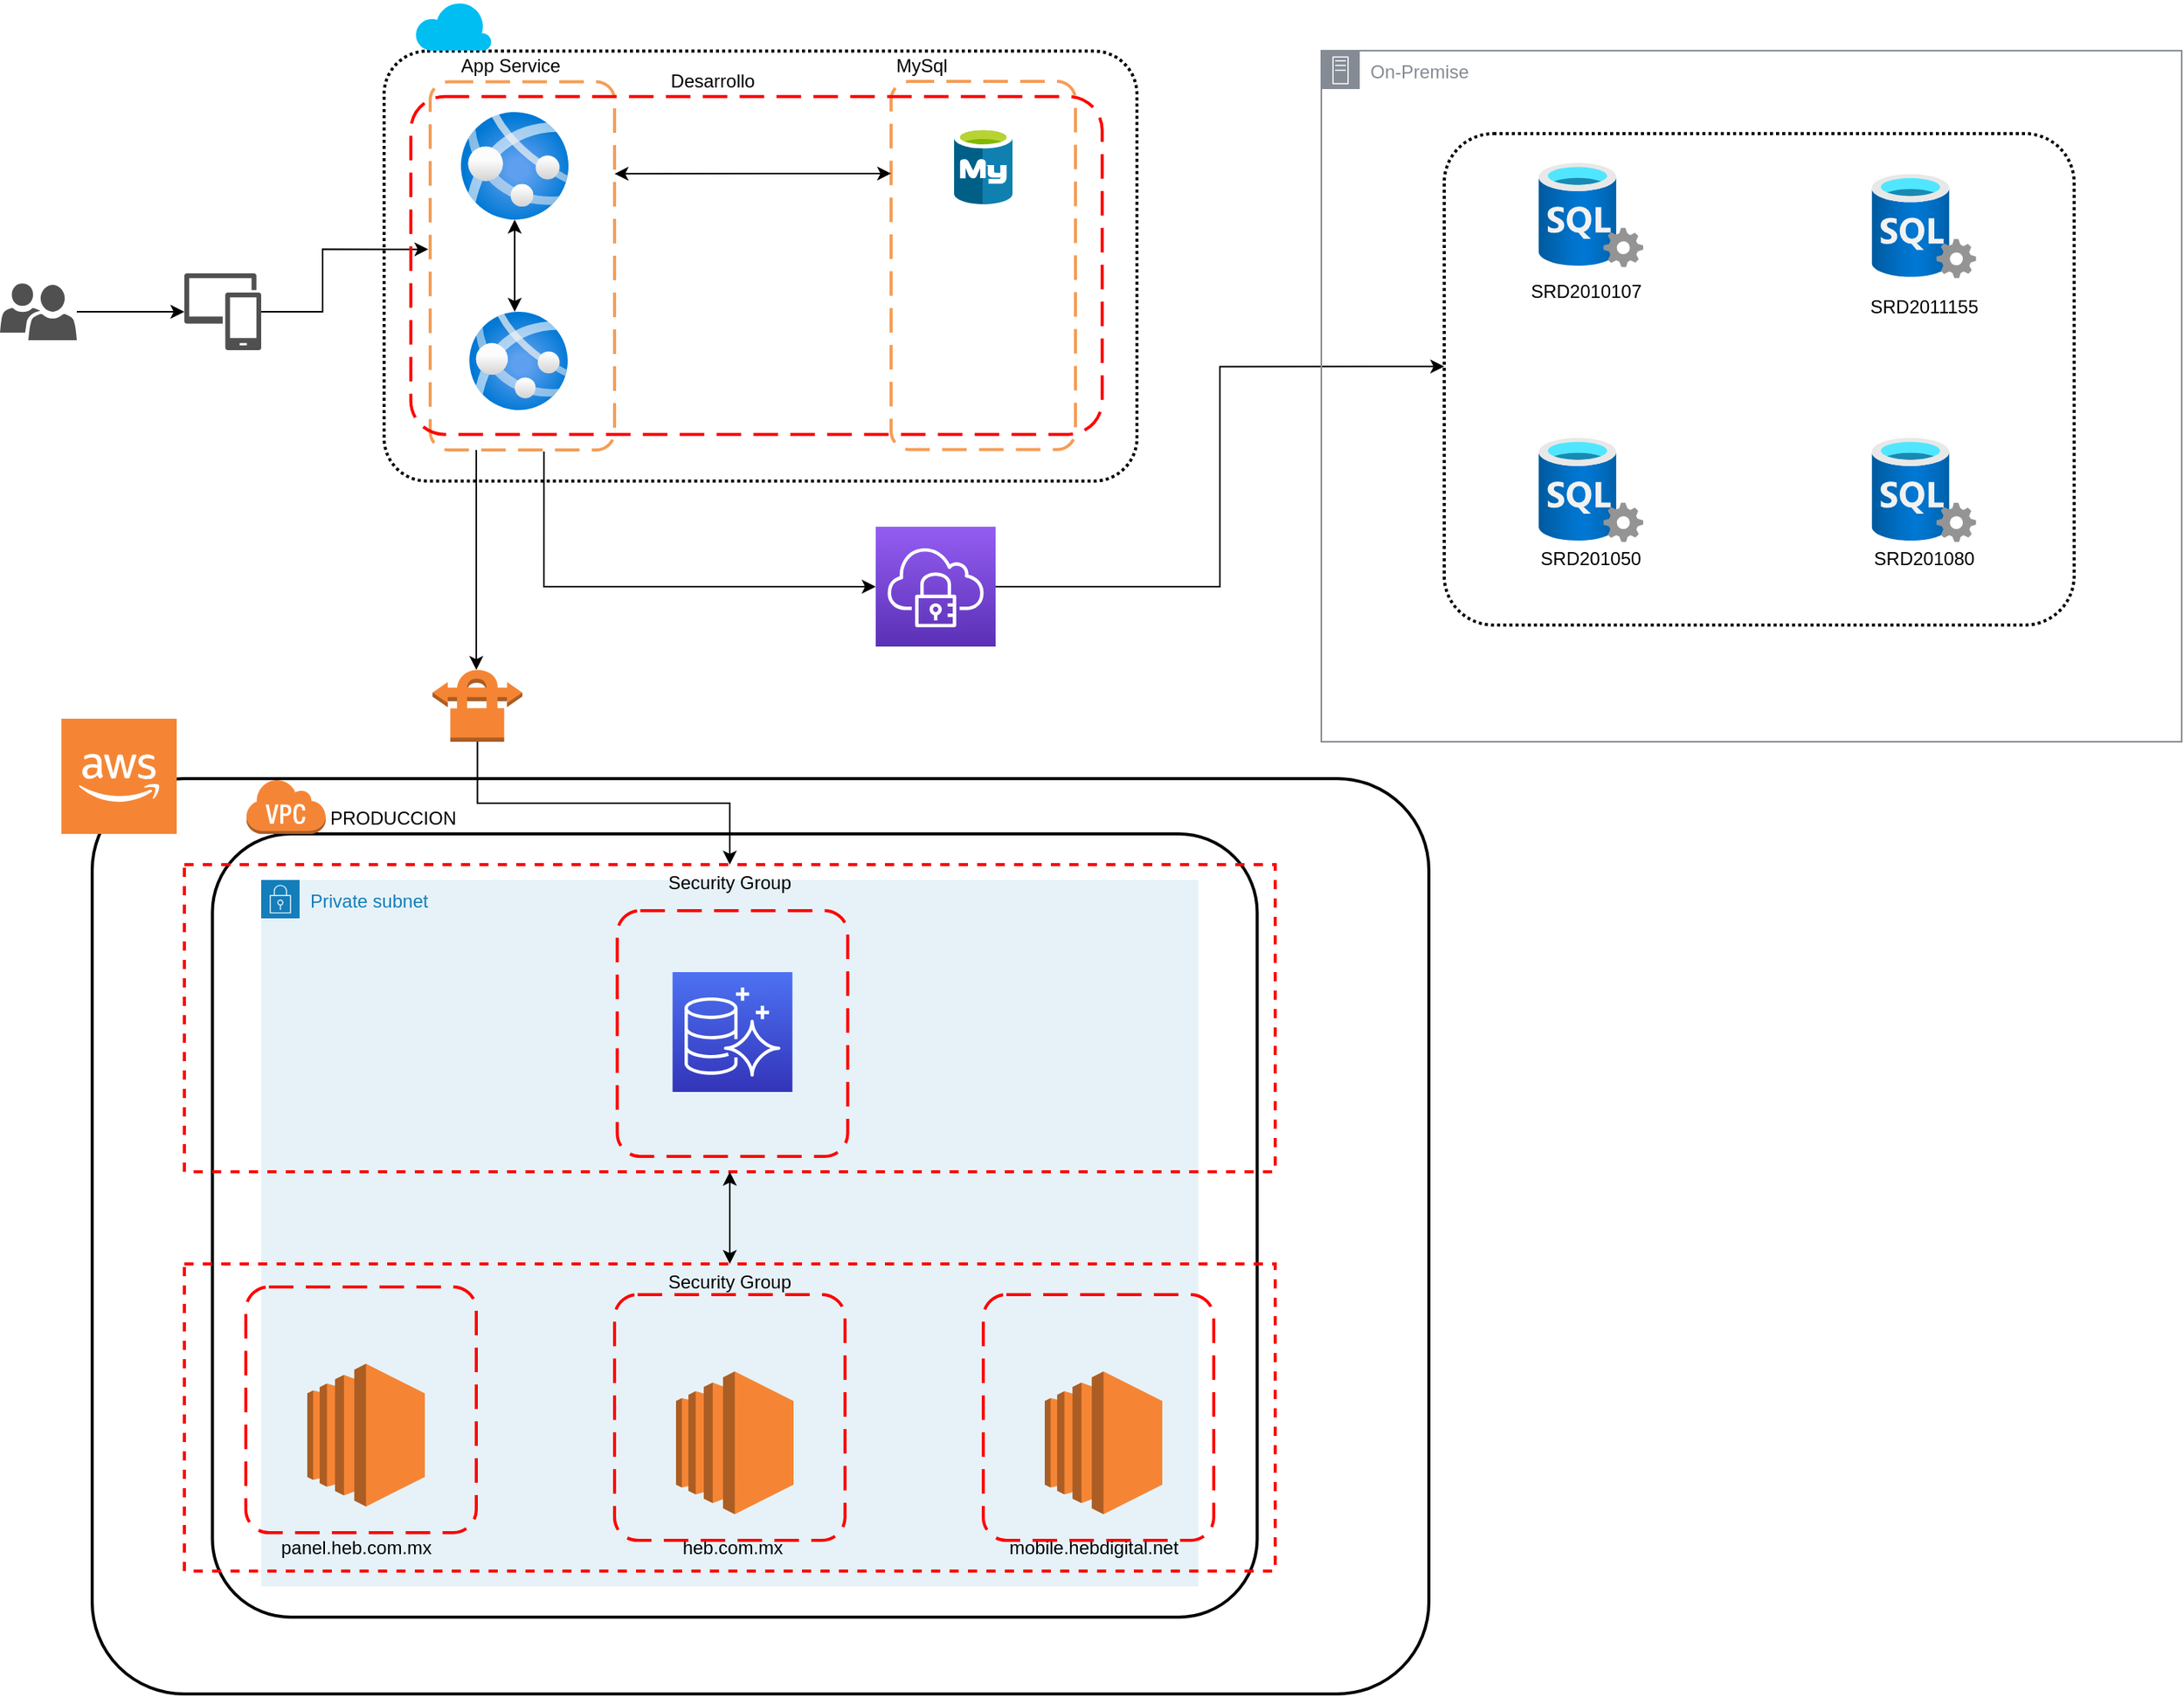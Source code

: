 <mxfile version="15.2.7" type="github">
  <diagram id="WyFfeFQL1By48-2bZupr" name="Page-1">
    <mxGraphModel dx="2366" dy="1262" grid="1" gridSize="10" guides="1" tooltips="1" connect="1" arrows="1" fold="1" page="1" pageScale="1" pageWidth="827" pageHeight="1169" math="0" shadow="0">
      <root>
        <mxCell id="0" />
        <mxCell id="1" parent="0" />
        <mxCell id="rBdYq_oIjn1MwsfL1_K1-6" style="edgeStyle=orthogonalEdgeStyle;rounded=0;orthogonalLoop=1;jettySize=auto;html=1;" parent="1" source="rBdYq_oIjn1MwsfL1_K1-5" target="rBdYq_oIjn1MwsfL1_K1-7" edge="1">
          <mxGeometry relative="1" as="geometry">
            <mxPoint x="160" y="98.5" as="targetPoint" />
          </mxGeometry>
        </mxCell>
        <mxCell id="rBdYq_oIjn1MwsfL1_K1-5" value="" style="pointerEvents=1;shadow=0;dashed=0;html=1;strokeColor=none;labelPosition=center;verticalLabelPosition=bottom;verticalAlign=top;align=center;fillColor=#505050;shape=mxgraph.mscae.intune.user_group" parent="1" vertex="1">
          <mxGeometry x="60" y="191.5" width="50" height="37" as="geometry" />
        </mxCell>
        <mxCell id="rBdYq_oIjn1MwsfL1_K1-22" style="edgeStyle=orthogonalEdgeStyle;rounded=0;orthogonalLoop=1;jettySize=auto;html=1;entryX=-0.01;entryY=0.455;entryDx=0;entryDy=0;entryPerimeter=0;" parent="1" source="rBdYq_oIjn1MwsfL1_K1-7" target="rBdYq_oIjn1MwsfL1_K1-17" edge="1">
          <mxGeometry relative="1" as="geometry">
            <Array as="points">
              <mxPoint x="270" y="210" />
              <mxPoint x="270" y="169" />
            </Array>
          </mxGeometry>
        </mxCell>
        <mxCell id="rBdYq_oIjn1MwsfL1_K1-7" value="" style="pointerEvents=1;shadow=0;dashed=0;html=1;strokeColor=none;labelPosition=center;verticalLabelPosition=bottom;verticalAlign=top;align=center;fillColor=#505050;shape=mxgraph.mscae.intune.device_group" parent="1" vertex="1">
          <mxGeometry x="180" y="185" width="50" height="50" as="geometry" />
        </mxCell>
        <mxCell id="rBdYq_oIjn1MwsfL1_K1-24" style="edgeStyle=orthogonalEdgeStyle;rounded=0;orthogonalLoop=1;jettySize=auto;html=1;entryX=0.5;entryY=0.025;entryDx=0;entryDy=0;entryPerimeter=0;exitX=0.25;exitY=1;exitDx=0;exitDy=0;" parent="1" source="rBdYq_oIjn1MwsfL1_K1-17" target="adxDhfFW_FiVXPLlAAET-48" edge="1">
          <mxGeometry relative="1" as="geometry">
            <mxPoint x="269.75" y="510" as="targetPoint" />
            <Array as="points">
              <mxPoint x="370" y="443" />
            </Array>
          </mxGeometry>
        </mxCell>
        <mxCell id="rBdYq_oIjn1MwsfL1_K1-38" style="edgeStyle=orthogonalEdgeStyle;rounded=0;orthogonalLoop=1;jettySize=auto;html=1;exitX=0.617;exitY=1.004;exitDx=0;exitDy=0;entryX=0;entryY=0.5;entryDx=0;entryDy=0;entryPerimeter=0;exitPerimeter=0;" parent="1" source="rBdYq_oIjn1MwsfL1_K1-17" target="rBdYq_oIjn1MwsfL1_K1-37" edge="1">
          <mxGeometry relative="1" as="geometry">
            <Array as="points">
              <mxPoint x="414" y="389" />
            </Array>
          </mxGeometry>
        </mxCell>
        <mxCell id="rBdYq_oIjn1MwsfL1_K1-8" value="" style="rounded=1;arcSize=10;dashed=1;fillColor=none;gradientColor=none;dashPattern=1 1;strokeWidth=2;" parent="1" vertex="1">
          <mxGeometry x="310" y="40.25" width="490" height="280" as="geometry" />
        </mxCell>
        <mxCell id="rBdYq_oIjn1MwsfL1_K1-13" value="" style="aspect=fixed;html=1;points=[];align=center;image;fontSize=12;image=img/lib/azure2/containers/App_Services.svg;" parent="1" vertex="1">
          <mxGeometry x="360" y="80" width="70" height="70" as="geometry" />
        </mxCell>
        <mxCell id="rBdYq_oIjn1MwsfL1_K1-14" value="" style="verticalLabelPosition=bottom;html=1;verticalAlign=top;align=center;strokeColor=none;fillColor=#00BEF2;shape=mxgraph.azure.cloud;" parent="1" vertex="1">
          <mxGeometry x="330" y="7.5" width="50" height="32.5" as="geometry" />
        </mxCell>
        <mxCell id="rBdYq_oIjn1MwsfL1_K1-15" value="" style="aspect=fixed;html=1;points=[];align=center;image;fontSize=12;image=img/lib/mscae/Azure_Database_for_MySQL_servers.svg;" parent="1" vertex="1">
          <mxGeometry x="681" y="90" width="38" height="50" as="geometry" />
        </mxCell>
        <mxCell id="rBdYq_oIjn1MwsfL1_K1-17" value="" style="rounded=1;arcSize=10;dashed=1;strokeColor=#F59D56;fillColor=none;gradientColor=none;dashPattern=8 4;strokeWidth=2;" parent="1" vertex="1">
          <mxGeometry x="340" y="60.25" width="120" height="239.75" as="geometry" />
        </mxCell>
        <mxCell id="rBdYq_oIjn1MwsfL1_K1-18" value="" style="rounded=1;arcSize=10;dashed=1;strokeColor=#F59D56;fillColor=none;gradientColor=none;dashPattern=8 4;strokeWidth=2;" parent="1" vertex="1">
          <mxGeometry x="640" y="60" width="120" height="239.75" as="geometry" />
        </mxCell>
        <mxCell id="rBdYq_oIjn1MwsfL1_K1-19" style="edgeStyle=orthogonalEdgeStyle;rounded=0;orthogonalLoop=1;jettySize=auto;html=1;exitX=0.5;exitY=1;exitDx=0;exitDy=0;" parent="1" source="rBdYq_oIjn1MwsfL1_K1-8" target="rBdYq_oIjn1MwsfL1_K1-8" edge="1">
          <mxGeometry relative="1" as="geometry" />
        </mxCell>
        <mxCell id="rBdYq_oIjn1MwsfL1_K1-26" value="MySql" style="text;html=1;strokeColor=none;fillColor=none;align=center;verticalAlign=middle;whiteSpace=wrap;rounded=0;" parent="1" vertex="1">
          <mxGeometry x="640" y="40" width="40" height="20" as="geometry" />
        </mxCell>
        <mxCell id="adxDhfFW_FiVXPLlAAET-47" style="edgeStyle=orthogonalEdgeStyle;rounded=0;orthogonalLoop=1;jettySize=auto;html=1;entryX=0;entryY=0.474;entryDx=0;entryDy=0;entryPerimeter=0;" edge="1" parent="1" source="rBdYq_oIjn1MwsfL1_K1-37" target="adxDhfFW_FiVXPLlAAET-33">
          <mxGeometry relative="1" as="geometry" />
        </mxCell>
        <mxCell id="rBdYq_oIjn1MwsfL1_K1-37" value="" style="points=[[0,0,0],[0.25,0,0],[0.5,0,0],[0.75,0,0],[1,0,0],[0,1,0],[0.25,1,0],[0.5,1,0],[0.75,1,0],[1,1,0],[0,0.25,0],[0,0.5,0],[0,0.75,0],[1,0.25,0],[1,0.5,0],[1,0.75,0]];outlineConnect=0;fontColor=#232F3E;gradientColor=#945DF2;gradientDirection=north;fillColor=#5A30B5;strokeColor=#ffffff;dashed=0;verticalLabelPosition=bottom;verticalAlign=top;align=center;html=1;fontSize=12;fontStyle=0;aspect=fixed;shape=mxgraph.aws4.resourceIcon;resIcon=mxgraph.aws4.client_vpn;" parent="1" vertex="1">
          <mxGeometry x="630" y="350" width="78" height="78" as="geometry" />
        </mxCell>
        <mxCell id="adxDhfFW_FiVXPLlAAET-1" value="App Service" style="text;html=1;strokeColor=none;fillColor=none;align=center;verticalAlign=middle;whiteSpace=wrap;rounded=0;" vertex="1" parent="1">
          <mxGeometry x="354.5" y="40.25" width="75" height="20" as="geometry" />
        </mxCell>
        <mxCell id="adxDhfFW_FiVXPLlAAET-3" value="" style="endArrow=classic;startArrow=classic;html=1;entryX=0;entryY=0.25;entryDx=0;entryDy=0;exitX=1;exitY=0.25;exitDx=0;exitDy=0;" edge="1" parent="1" source="rBdYq_oIjn1MwsfL1_K1-17" target="rBdYq_oIjn1MwsfL1_K1-18">
          <mxGeometry width="50" height="50" relative="1" as="geometry">
            <mxPoint x="400" y="230" as="sourcePoint" />
            <mxPoint x="450" y="180" as="targetPoint" />
          </mxGeometry>
        </mxCell>
        <mxCell id="adxDhfFW_FiVXPLlAAET-6" value="" style="shape=image;html=1;verticalAlign=top;verticalLabelPosition=bottom;labelBackgroundColor=#ffffff;imageAspect=0;aspect=fixed;image=https://cdn2.iconfinder.com/data/icons/amazon-aws-stencils/100/SDKs_copy_nodeJS-128.png" vertex="1" parent="1">
          <mxGeometry x="400" y="110" width="40" height="40" as="geometry" />
        </mxCell>
        <mxCell id="adxDhfFW_FiVXPLlAAET-9" value="" style="rounded=1;arcSize=10;dashed=1;strokeColor=#ff0000;fillColor=none;gradientColor=none;dashPattern=8 4;strokeWidth=2;" vertex="1" parent="1">
          <mxGeometry x="327.38" y="69.87" width="450" height="220" as="geometry" />
        </mxCell>
        <mxCell id="adxDhfFW_FiVXPLlAAET-10" value="Desarrollo" style="text;html=1;strokeColor=none;fillColor=none;align=center;verticalAlign=middle;whiteSpace=wrap;rounded=0;" vertex="1" parent="1">
          <mxGeometry x="499.25" y="50" width="50" height="20" as="geometry" />
        </mxCell>
        <mxCell id="adxDhfFW_FiVXPLlAAET-13" value="" style="aspect=fixed;html=1;points=[];align=center;image;fontSize=12;image=img/lib/azure2/containers/App_Services.svg;" vertex="1" parent="1">
          <mxGeometry x="365.5" y="210" width="64" height="64" as="geometry" />
        </mxCell>
        <mxCell id="adxDhfFW_FiVXPLlAAET-14" value="" style="shape=image;html=1;verticalAlign=top;verticalLabelPosition=bottom;labelBackgroundColor=#ffffff;imageAspect=0;aspect=fixed;image=https://cdn3.iconfinder.com/data/icons/logos-3/250/angular-128.png" vertex="1" parent="1">
          <mxGeometry x="405.38" y="250" width="29.25" height="29.25" as="geometry" />
        </mxCell>
        <mxCell id="adxDhfFW_FiVXPLlAAET-15" value="" style="endArrow=classic;startArrow=classic;html=1;" edge="1" parent="1">
          <mxGeometry width="50" height="50" relative="1" as="geometry">
            <mxPoint x="395" y="210" as="sourcePoint" />
            <mxPoint x="395" y="150" as="targetPoint" />
            <Array as="points">
              <mxPoint x="395" y="190" />
            </Array>
          </mxGeometry>
        </mxCell>
        <mxCell id="adxDhfFW_FiVXPLlAAET-16" value="" style="rounded=1;arcSize=10;dashed=0;fillColor=none;gradientColor=none;strokeWidth=2;" vertex="1" parent="1">
          <mxGeometry x="198.25" y="550" width="680" height="510" as="geometry" />
        </mxCell>
        <mxCell id="adxDhfFW_FiVXPLlAAET-17" value="" style="dashed=0;html=1;shape=mxgraph.aws3.virtual_private_cloud;fillColor=#F58536;gradientColor=none;dashed=0;" vertex="1" parent="1">
          <mxGeometry x="220" y="514" width="52" height="36" as="geometry" />
        </mxCell>
        <mxCell id="adxDhfFW_FiVXPLlAAET-18" value="Private subnet" style="points=[[0,0],[0.25,0],[0.5,0],[0.75,0],[1,0],[1,0.25],[1,0.5],[1,0.75],[1,1],[0.75,1],[0.5,1],[0.25,1],[0,1],[0,0.75],[0,0.5],[0,0.25]];outlineConnect=0;gradientColor=none;html=1;whiteSpace=wrap;fontSize=12;fontStyle=0;shape=mxgraph.aws4.group;grIcon=mxgraph.aws4.group_security_group;grStroke=0;strokeColor=#147EBA;fillColor=#E6F2F8;verticalAlign=top;align=left;spacingLeft=30;fontColor=#147EBA;dashed=0;" vertex="1" parent="1">
          <mxGeometry x="230" y="580" width="610" height="460" as="geometry" />
        </mxCell>
        <mxCell id="adxDhfFW_FiVXPLlAAET-19" value="" style="outlineConnect=0;dashed=0;verticalLabelPosition=bottom;verticalAlign=top;align=center;html=1;shape=mxgraph.aws3.ec2;fillColor=#F58534;gradientColor=none;" vertex="1" parent="1">
          <mxGeometry x="260" y="895" width="76.5" height="93" as="geometry" />
        </mxCell>
        <mxCell id="adxDhfFW_FiVXPLlAAET-20" value="panel.heb.com.mx" style="text;html=1;strokeColor=none;fillColor=none;align=center;verticalAlign=middle;whiteSpace=wrap;rounded=0;" vertex="1" parent="1">
          <mxGeometry x="250" y="1005" width="84" height="20" as="geometry" />
        </mxCell>
        <mxCell id="adxDhfFW_FiVXPLlAAET-21" value="PRODUCCION" style="text;html=1;strokeColor=none;fillColor=none;align=center;verticalAlign=middle;whiteSpace=wrap;rounded=0;" vertex="1" parent="1">
          <mxGeometry x="272" y="530" width="88" height="20" as="geometry" />
        </mxCell>
        <mxCell id="adxDhfFW_FiVXPLlAAET-22" value="" style="rounded=1;arcSize=10;dashed=1;strokeColor=#ff0000;fillColor=none;gradientColor=none;dashPattern=8 4;strokeWidth=2;" vertex="1" parent="1">
          <mxGeometry x="220" y="845" width="150" height="160" as="geometry" />
        </mxCell>
        <mxCell id="adxDhfFW_FiVXPLlAAET-23" value="" style="outlineConnect=0;dashed=0;verticalLabelPosition=bottom;verticalAlign=top;align=center;html=1;shape=mxgraph.aws3.ec2;fillColor=#F58534;gradientColor=none;" vertex="1" parent="1">
          <mxGeometry x="740" y="900" width="76.5" height="93" as="geometry" />
        </mxCell>
        <mxCell id="adxDhfFW_FiVXPLlAAET-24" value="mobile.hebdigital.net" style="text;html=1;strokeColor=none;fillColor=none;align=center;verticalAlign=middle;whiteSpace=wrap;rounded=0;" vertex="1" parent="1">
          <mxGeometry x="717.38" y="1005" width="110.25" height="20" as="geometry" />
        </mxCell>
        <mxCell id="adxDhfFW_FiVXPLlAAET-25" value="" style="rounded=1;arcSize=10;dashed=1;strokeColor=#ff0000;fillColor=none;gradientColor=none;dashPattern=8 4;strokeWidth=2;" vertex="1" parent="1">
          <mxGeometry x="700" y="850" width="150" height="160" as="geometry" />
        </mxCell>
        <mxCell id="adxDhfFW_FiVXPLlAAET-26" value="" style="outlineConnect=0;dashed=0;verticalLabelPosition=bottom;verticalAlign=top;align=center;html=1;shape=mxgraph.aws3.ec2;fillColor=#F58534;gradientColor=none;" vertex="1" parent="1">
          <mxGeometry x="500" y="900" width="76.5" height="93" as="geometry" />
        </mxCell>
        <mxCell id="adxDhfFW_FiVXPLlAAET-27" value="heb.com.mx" style="text;html=1;strokeColor=none;fillColor=none;align=center;verticalAlign=middle;whiteSpace=wrap;rounded=0;" vertex="1" parent="1">
          <mxGeometry x="494.75" y="1005" width="84" height="20" as="geometry" />
        </mxCell>
        <mxCell id="adxDhfFW_FiVXPLlAAET-28" value="" style="rounded=1;arcSize=10;dashed=1;strokeColor=#ff0000;fillColor=none;gradientColor=none;dashPattern=8 4;strokeWidth=2;" vertex="1" parent="1">
          <mxGeometry x="460" y="850" width="150" height="160" as="geometry" />
        </mxCell>
        <mxCell id="adxDhfFW_FiVXPLlAAET-29" value="" style="rounded=1;arcSize=10;dashed=1;strokeColor=#ff0000;fillColor=none;gradientColor=none;dashPattern=8 4;strokeWidth=2;" vertex="1" parent="1">
          <mxGeometry x="461.75" y="600" width="150" height="160" as="geometry" />
        </mxCell>
        <mxCell id="adxDhfFW_FiVXPLlAAET-32" value="" style="points=[[0,0,0],[0.25,0,0],[0.5,0,0],[0.75,0,0],[1,0,0],[0,1,0],[0.25,1,0],[0.5,1,0],[0.75,1,0],[1,1,0],[0,0.25,0],[0,0.5,0],[0,0.75,0],[1,0.25,0],[1,0.5,0],[1,0.75,0]];outlineConnect=0;fontColor=#232F3E;gradientColor=#4D72F3;gradientDirection=north;fillColor=#3334B9;strokeColor=#ffffff;dashed=0;verticalLabelPosition=bottom;verticalAlign=top;align=center;html=1;fontSize=12;fontStyle=0;aspect=fixed;shape=mxgraph.aws4.resourceIcon;resIcon=mxgraph.aws4.aurora;" vertex="1" parent="1">
          <mxGeometry x="497.75" y="640" width="78" height="78" as="geometry" />
        </mxCell>
        <mxCell id="adxDhfFW_FiVXPLlAAET-33" value="" style="rounded=1;arcSize=10;dashed=1;fillColor=none;gradientColor=none;dashPattern=1 1;strokeWidth=2;" vertex="1" parent="1">
          <mxGeometry x="1000" y="94" width="410" height="320" as="geometry" />
        </mxCell>
        <mxCell id="adxDhfFW_FiVXPLlAAET-34" value="SRD201080" style="text;html=1;strokeColor=none;fillColor=none;align=center;verticalAlign=middle;whiteSpace=wrap;rounded=0;" vertex="1" parent="1">
          <mxGeometry x="1266" y="361" width="92.5" height="20" as="geometry" />
        </mxCell>
        <mxCell id="adxDhfFW_FiVXPLlAAET-35" value="" style="aspect=fixed;html=1;points=[];align=center;image;fontSize=12;image=img/lib/azure2/databases/SQL_Server.svg;" vertex="1" parent="1">
          <mxGeometry x="1061.5" y="292" width="68" height="68" as="geometry" />
        </mxCell>
        <mxCell id="adxDhfFW_FiVXPLlAAET-36" value="SRD201050" style="text;html=1;strokeColor=none;fillColor=none;align=center;verticalAlign=middle;whiteSpace=wrap;rounded=0;" vertex="1" parent="1">
          <mxGeometry x="1049.25" y="361" width="92.5" height="20" as="geometry" />
        </mxCell>
        <mxCell id="adxDhfFW_FiVXPLlAAET-37" value="" style="aspect=fixed;html=1;points=[];align=center;image;fontSize=12;image=img/lib/azure2/databases/SQL_Server.svg;" vertex="1" parent="1">
          <mxGeometry x="1278.25" y="292" width="68" height="68" as="geometry" />
        </mxCell>
        <mxCell id="adxDhfFW_FiVXPLlAAET-38" value="SRD2011155" style="text;html=1;strokeColor=none;fillColor=none;align=center;verticalAlign=middle;whiteSpace=wrap;rounded=0;" vertex="1" parent="1">
          <mxGeometry x="1266" y="197" width="92.5" height="20" as="geometry" />
        </mxCell>
        <mxCell id="adxDhfFW_FiVXPLlAAET-39" value="" style="aspect=fixed;html=1;points=[];align=center;image;fontSize=12;image=img/lib/azure2/databases/SQL_Server.svg;" vertex="1" parent="1">
          <mxGeometry x="1278.25" y="120.25" width="68" height="68" as="geometry" />
        </mxCell>
        <mxCell id="adxDhfFW_FiVXPLlAAET-40" value="SRD2010107" style="text;html=1;strokeColor=none;fillColor=none;align=center;verticalAlign=middle;whiteSpace=wrap;rounded=0;" vertex="1" parent="1">
          <mxGeometry x="1046.25" y="187" width="92.5" height="20" as="geometry" />
        </mxCell>
        <mxCell id="adxDhfFW_FiVXPLlAAET-41" value="" style="aspect=fixed;html=1;points=[];align=center;image;fontSize=12;image=img/lib/azure2/databases/SQL_Server.svg;" vertex="1" parent="1">
          <mxGeometry x="1061.5" y="113" width="68" height="68" as="geometry" />
        </mxCell>
        <mxCell id="adxDhfFW_FiVXPLlAAET-45" value="On-Premise" style="sketch=0;outlineConnect=0;gradientColor=none;html=1;whiteSpace=wrap;fontSize=12;fontStyle=0;shape=mxgraph.aws4.group;grIcon=mxgraph.aws4.group_on_premise;strokeColor=#858B94;fillColor=none;verticalAlign=top;align=left;spacingLeft=30;fontColor=#858B94;dashed=0;" vertex="1" parent="1">
          <mxGeometry x="920" y="40" width="560" height="450" as="geometry" />
        </mxCell>
        <mxCell id="adxDhfFW_FiVXPLlAAET-69" style="edgeStyle=orthogonalEdgeStyle;rounded=0;orthogonalLoop=1;jettySize=auto;html=1;" edge="1" parent="1" source="adxDhfFW_FiVXPLlAAET-48" target="adxDhfFW_FiVXPLlAAET-68">
          <mxGeometry relative="1" as="geometry" />
        </mxCell>
        <mxCell id="adxDhfFW_FiVXPLlAAET-48" value="" style="outlineConnect=0;dashed=0;verticalLabelPosition=bottom;verticalAlign=top;align=center;html=1;shape=mxgraph.aws3.vpn_connection;fillColor=#F58534;gradientColor=none;strokeColor=#29F51B;" vertex="1" parent="1">
          <mxGeometry x="341.5" y="442" width="58.5" height="48" as="geometry" />
        </mxCell>
        <mxCell id="adxDhfFW_FiVXPLlAAET-49" value="Security Group" style="fontStyle=0;verticalAlign=top;align=center;spacingTop=-2;fillColor=none;rounded=0;whiteSpace=wrap;html=1;strokeColor=#FF0000;strokeWidth=2;dashed=1;container=1;collapsible=0;expand=0;recursiveResize=0;" vertex="1" parent="1">
          <mxGeometry x="180" y="830" width="710" height="200" as="geometry" />
        </mxCell>
        <mxCell id="adxDhfFW_FiVXPLlAAET-68" value="Security Group" style="fontStyle=0;verticalAlign=top;align=center;spacingTop=-2;fillColor=none;rounded=0;whiteSpace=wrap;html=1;strokeColor=#FF0000;strokeWidth=2;dashed=1;container=1;collapsible=0;expand=0;recursiveResize=0;" vertex="1" parent="1">
          <mxGeometry x="180" y="570" width="710" height="200" as="geometry" />
        </mxCell>
        <mxCell id="adxDhfFW_FiVXPLlAAET-71" value="" style="rounded=1;arcSize=10;dashed=0;fillColor=none;gradientColor=none;strokeWidth=2;" vertex="1" parent="adxDhfFW_FiVXPLlAAET-68">
          <mxGeometry x="-60" y="-56" width="870" height="596" as="geometry" />
        </mxCell>
        <mxCell id="adxDhfFW_FiVXPLlAAET-72" value="" style="outlineConnect=0;dashed=0;verticalLabelPosition=bottom;verticalAlign=top;align=center;html=1;shape=mxgraph.aws3.cloud_2;fillColor=#F58534;gradientColor=none;strokeColor=#29F51B;" vertex="1" parent="adxDhfFW_FiVXPLlAAET-68">
          <mxGeometry x="-80" y="-95" width="75" height="75" as="geometry" />
        </mxCell>
        <mxCell id="adxDhfFW_FiVXPLlAAET-70" value="" style="endArrow=classic;startArrow=classic;html=1;exitX=0.5;exitY=1;exitDx=0;exitDy=0;" edge="1" parent="1" source="adxDhfFW_FiVXPLlAAET-68">
          <mxGeometry width="50" height="50" relative="1" as="geometry">
            <mxPoint x="490" y="910" as="sourcePoint" />
            <mxPoint x="535" y="830" as="targetPoint" />
          </mxGeometry>
        </mxCell>
      </root>
    </mxGraphModel>
  </diagram>
</mxfile>
